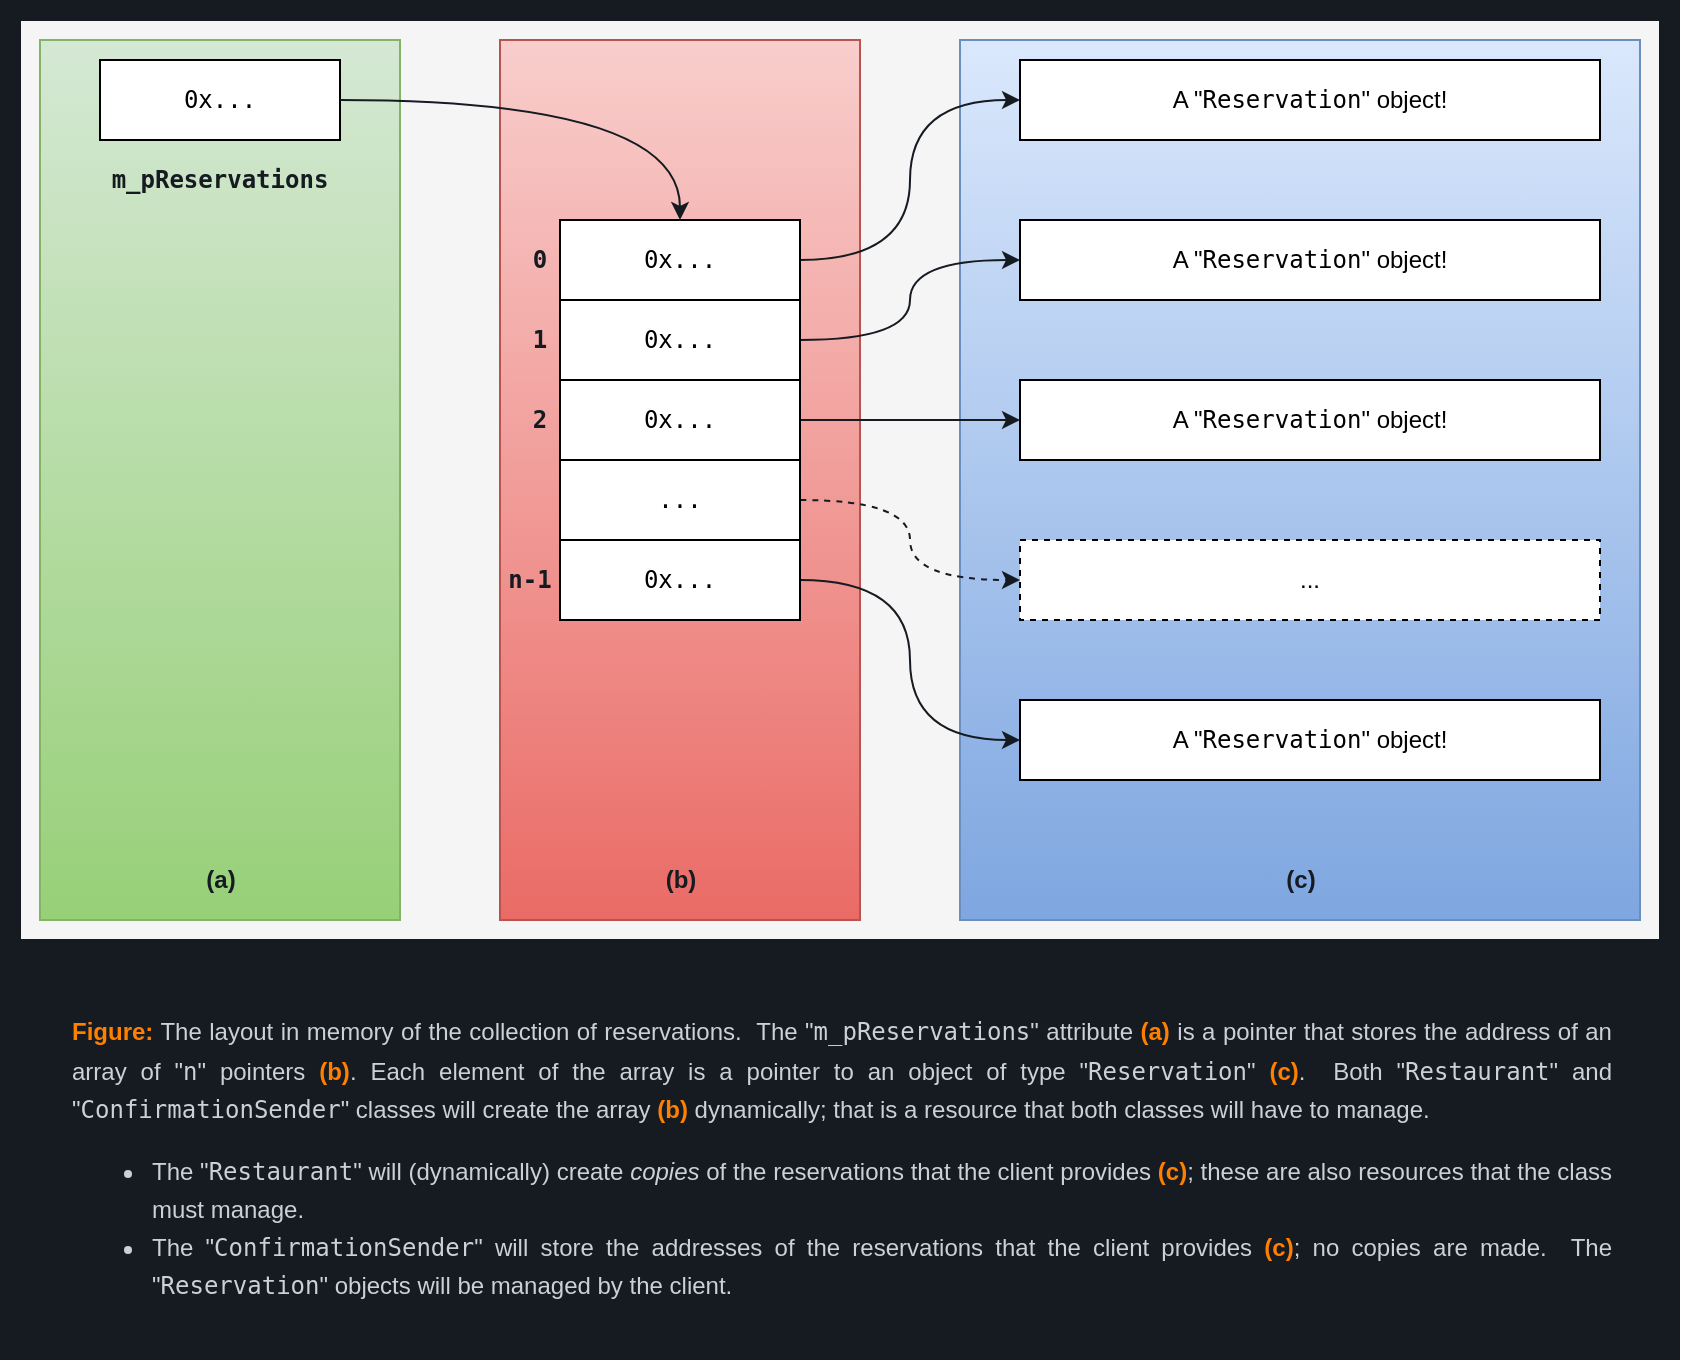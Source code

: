 <mxfile version="20.2.3" type="device"><diagram id="8pa5qwGoMI48iJjVg5Jw" name="Workshop #3: Reservations"><mxGraphModel dx="1422" dy="903" grid="1" gridSize="10" guides="1" tooltips="1" connect="1" arrows="1" fold="1" page="1" pageScale="1" pageWidth="1600" pageHeight="900" math="0" shadow="0"><root><mxCell id="0"/><mxCell id="1" parent="0"/><mxCell id="gVB9HH9hXqsjeoAghcTL-40" value="" style="group" parent="1" vertex="1" connectable="0"><mxGeometry width="840" height="480" as="geometry"/></mxCell><mxCell id="gVB9HH9hXqsjeoAghcTL-39" value="" style="rounded=0;whiteSpace=wrap;html=1;dashed=1;gradientDirection=south;fillColor=#161B22;strokeColor=none;fontColor=#333333;" parent="gVB9HH9hXqsjeoAghcTL-40" vertex="1"><mxGeometry width="840" height="480" as="geometry"/></mxCell><mxCell id="gVB9HH9hXqsjeoAghcTL-38" value="" style="rounded=0;whiteSpace=wrap;html=1;gradientDirection=south;fillColor=#f5f5f5;strokeColor=#161B22;fontColor=#333333;strokeWidth=1;perimeterSpacing=1;" parent="gVB9HH9hXqsjeoAghcTL-40" vertex="1"><mxGeometry x="10" y="10" width="820" height="460" as="geometry"/></mxCell><mxCell id="gVB9HH9hXqsjeoAghcTL-24" value="" style="rounded=0;whiteSpace=wrap;html=1;fillColor=#dae8fc;strokeColor=#6c8ebf;gradientColor=#7ea6e0;gradientDirection=south;" parent="1" vertex="1"><mxGeometry x="480" y="20" width="340" height="440" as="geometry"/></mxCell><mxCell id="gVB9HH9hXqsjeoAghcTL-22" value="" style="rounded=0;whiteSpace=wrap;html=1;fillColor=#f8cecc;strokeColor=#b85450;gradientColor=#ea6b66;" parent="1" vertex="1"><mxGeometry x="250" y="20" width="180" height="440" as="geometry"/></mxCell><mxCell id="gVB9HH9hXqsjeoAghcTL-21" value="" style="rounded=0;whiteSpace=wrap;html=1;fillColor=#d5e8d4;strokeColor=#82b366;gradientColor=#97d077;" parent="1" vertex="1"><mxGeometry x="20" y="20" width="180" height="440" as="geometry"/></mxCell><mxCell id="gVB9HH9hXqsjeoAghcTL-1" value="0x..." style="rounded=0;whiteSpace=wrap;html=1;fontFamily=monospace;" parent="1" vertex="1"><mxGeometry x="50" y="30" width="120" height="40" as="geometry"/></mxCell><mxCell id="gVB9HH9hXqsjeoAghcTL-8" value="" style="endArrow=classic;html=1;rounded=0;exitX=1;exitY=0.5;exitDx=0;exitDy=0;entryX=0.5;entryY=0;entryDx=0;entryDy=0;edgeStyle=orthogonalEdgeStyle;curved=1;strokeWidth=1;strokeColor=#161B22;" parent="1" source="gVB9HH9hXqsjeoAghcTL-1" target="gVB9HH9hXqsjeoAghcTL-2" edge="1"><mxGeometry width="50" height="50" relative="1" as="geometry"><mxPoint x="420" y="280" as="sourcePoint"/><mxPoint x="470" y="230" as="targetPoint"/></mxGeometry></mxCell><mxCell id="gVB9HH9hXqsjeoAghcTL-9" value="A &quot;&lt;font face=&quot;monospace&quot;&gt;Reservation&lt;/font&gt;&quot; object!" style="rounded=0;whiteSpace=wrap;html=1;" parent="1" vertex="1"><mxGeometry x="510" y="30" width="290" height="40" as="geometry"/></mxCell><mxCell id="gVB9HH9hXqsjeoAghcTL-10" value="A &quot;&lt;font face=&quot;monospace&quot;&gt;Reservation&lt;/font&gt;&quot; object!" style="rounded=0;whiteSpace=wrap;html=1;" parent="1" vertex="1"><mxGeometry x="510" y="110" width="290" height="40" as="geometry"/></mxCell><mxCell id="gVB9HH9hXqsjeoAghcTL-11" value="A &quot;&lt;font face=&quot;monospace&quot;&gt;Reservation&lt;/font&gt;&quot; object!" style="rounded=0;whiteSpace=wrap;html=1;" parent="1" vertex="1"><mxGeometry x="510" y="190" width="290" height="40" as="geometry"/></mxCell><mxCell id="gVB9HH9hXqsjeoAghcTL-12" value="A &quot;&lt;font face=&quot;monospace&quot;&gt;Reservation&lt;/font&gt;&quot; object!" style="rounded=0;whiteSpace=wrap;html=1;" parent="1" vertex="1"><mxGeometry x="510" y="350" width="290" height="40" as="geometry"/></mxCell><mxCell id="gVB9HH9hXqsjeoAghcTL-13" value="" style="endArrow=classic;html=1;rounded=0;curved=1;exitX=1;exitY=0.5;exitDx=0;exitDy=0;entryX=0;entryY=0.5;entryDx=0;entryDy=0;edgeStyle=orthogonalEdgeStyle;strokeColor=#161B22;" parent="1" source="gVB9HH9hXqsjeoAghcTL-2" target="gVB9HH9hXqsjeoAghcTL-9" edge="1"><mxGeometry width="50" height="50" relative="1" as="geometry"><mxPoint x="420" y="280" as="sourcePoint"/><mxPoint x="470" y="230" as="targetPoint"/></mxGeometry></mxCell><mxCell id="gVB9HH9hXqsjeoAghcTL-14" value="" style="endArrow=classic;html=1;rounded=0;curved=1;exitX=1;exitY=0.5;exitDx=0;exitDy=0;entryX=0;entryY=0.5;entryDx=0;entryDy=0;edgeStyle=orthogonalEdgeStyle;strokeColor=#161B22;" parent="1" source="gVB9HH9hXqsjeoAghcTL-3" target="gVB9HH9hXqsjeoAghcTL-10" edge="1"><mxGeometry width="50" height="50" relative="1" as="geometry"><mxPoint x="410" y="140" as="sourcePoint"/><mxPoint x="490" y="60" as="targetPoint"/></mxGeometry></mxCell><mxCell id="gVB9HH9hXqsjeoAghcTL-15" value="" style="endArrow=classic;html=1;rounded=0;curved=1;exitX=1;exitY=0.5;exitDx=0;exitDy=0;entryX=0;entryY=0.5;entryDx=0;entryDy=0;strokeColor=#161B22;" parent="1" source="gVB9HH9hXqsjeoAghcTL-4" target="gVB9HH9hXqsjeoAghcTL-11" edge="1"><mxGeometry width="50" height="50" relative="1" as="geometry"><mxPoint x="420" y="150" as="sourcePoint"/><mxPoint x="500" y="70" as="targetPoint"/></mxGeometry></mxCell><mxCell id="gVB9HH9hXqsjeoAghcTL-16" value="" style="endArrow=classic;html=1;rounded=0;curved=1;exitX=1;exitY=0.5;exitDx=0;exitDy=0;entryX=0;entryY=0.5;entryDx=0;entryDy=0;edgeStyle=orthogonalEdgeStyle;strokeColor=#161B22;" parent="1" source="gVB9HH9hXqsjeoAghcTL-6" target="gVB9HH9hXqsjeoAghcTL-12" edge="1"><mxGeometry width="50" height="50" relative="1" as="geometry"><mxPoint x="410" y="220" as="sourcePoint"/><mxPoint x="490" y="220" as="targetPoint"/></mxGeometry></mxCell><mxCell id="gVB9HH9hXqsjeoAghcTL-19" value="..." style="rounded=0;whiteSpace=wrap;html=1;dashed=1;" parent="1" vertex="1"><mxGeometry x="510" y="270" width="290" height="40" as="geometry"/></mxCell><mxCell id="gVB9HH9hXqsjeoAghcTL-20" value="" style="endArrow=classic;html=1;rounded=0;curved=1;exitX=1;exitY=0.5;exitDx=0;exitDy=0;entryX=0;entryY=0.5;entryDx=0;entryDy=0;edgeStyle=orthogonalEdgeStyle;dashed=1;strokeColor=#161B22;" parent="1" source="gVB9HH9hXqsjeoAghcTL-5" target="gVB9HH9hXqsjeoAghcTL-19" edge="1"><mxGeometry width="50" height="50" relative="1" as="geometry"><mxPoint x="410" y="180" as="sourcePoint"/><mxPoint x="490" y="140" as="targetPoint"/></mxGeometry></mxCell><mxCell id="gVB9HH9hXqsjeoAghcTL-25" value="(a)" style="text;strokeColor=none;fillColor=none;html=1;fontSize=12;fontStyle=1;verticalAlign=middle;align=center;dashed=1;fontColor=#161B22;" parent="1" vertex="1"><mxGeometry x="70" y="420" width="80" height="40" as="geometry"/></mxCell><mxCell id="gVB9HH9hXqsjeoAghcTL-26" value="(b)" style="text;strokeColor=none;fillColor=none;html=1;fontSize=12;fontStyle=1;verticalAlign=middle;align=center;dashed=1;fontColor=#161B22;" parent="1" vertex="1"><mxGeometry x="300" y="420" width="80" height="40" as="geometry"/></mxCell><mxCell id="gVB9HH9hXqsjeoAghcTL-27" value="(c)" style="text;strokeColor=none;fillColor=none;html=1;fontSize=12;fontStyle=1;verticalAlign=middle;align=center;dashed=1;fontColor=#161B22;" parent="1" vertex="1"><mxGeometry x="610" y="420" width="80" height="40" as="geometry"/></mxCell><mxCell id="gVB9HH9hXqsjeoAghcTL-28" value="&lt;div style=&quot;text-align: justify; line-height: 1.6; color: #c9d1d9;&quot;&gt;&lt;p&gt;&lt;b&gt;&lt;font color=&quot;#ff8000&quot;&gt;Figure:&lt;/font&gt;&lt;/b&gt; The layout in memory of the collection of reservations.&amp;nbsp; The &quot;&lt;font face=&quot;monospace&quot;&gt;m_pReservations&lt;/font&gt;&quot; attribute &lt;b&gt;&lt;font color=&quot;#ff8000&quot;&gt;(a)&lt;/font&gt;&lt;/b&gt; is a pointer that stores the address of an array of &quot;&lt;font face=&quot;monospace&quot;&gt;n&lt;/font&gt;&quot; pointers &lt;b&gt;&lt;font color=&quot;#ff8000&quot;&gt;(b)&lt;/font&gt;&lt;/b&gt;. Each element of the array is a pointer to an object of type &quot;&lt;font face=&quot;monospace&quot;&gt;Reservation&lt;/font&gt;&quot; &lt;b&gt;&lt;font color=&quot;#ff8000&quot;&gt;(c)&lt;/font&gt;&lt;/b&gt;.&amp;nbsp; Both &quot;&lt;font face=&quot;monospace&quot;&gt;Restaurant&lt;/font&gt;&quot; and &quot;&lt;font face=&quot;monospace&quot;&gt;ConfirmationSender&lt;/font&gt;&quot; classes will create the array &lt;b&gt;&lt;font color=&quot;#ff8000&quot;&gt;(b)&lt;/font&gt;&lt;/b&gt; dynamically; that is a resource that both classes will have to manage.&lt;/p&gt;&lt;p&gt;&lt;/p&gt;&lt;ul&gt;&lt;li&gt;The &quot;&lt;font face=&quot;monospace&quot;&gt;Restaurant&lt;/font&gt;&quot; will (dynamically) create &lt;em&gt;copies&lt;/em&gt; of the reservations that the client provides &lt;b&gt;&lt;font color=&quot;#ff8000&quot;&gt;(c)&lt;/font&gt;&lt;/b&gt;; these are also resources that the class must manage.&lt;/li&gt;&lt;li&gt;The &quot;&lt;font face=&quot;monospace&quot;&gt;ConfirmationSender&lt;/font&gt;&quot; will store the addresses of the reservations that the client provides &lt;b&gt;&lt;font color=&quot;#ff8000&quot;&gt;(c)&lt;/font&gt;&lt;/b&gt;; no copies are made.&amp;nbsp; The &quot;&lt;font face=&quot;monospace&quot;&gt;Reservation&lt;/font&gt;&quot; objects will be managed by the client.&lt;/li&gt;&lt;/ul&gt;&lt;/div&gt;" style="text;html=1;strokeColor=none;fillColor=#161B22;align=left;verticalAlign=middle;whiteSpace=wrap;rounded=0;dashed=1;fontSize=12;spacing=36;fontStyle=0" parent="1" vertex="1"><mxGeometry y="480" width="840" height="200" as="geometry"/></mxCell><mxCell id="gVB9HH9hXqsjeoAghcTL-29" value="0" style="text;html=1;align=center;verticalAlign=middle;whiteSpace=wrap;rounded=0;dashed=1;fontSize=12;fontFamily=monospace;fontStyle=1;labelBackgroundColor=none;labelBorderColor=none;fontColor=#161B22;" parent="1" vertex="1"><mxGeometry x="260" y="120" width="20" height="20" as="geometry"/></mxCell><mxCell id="gVB9HH9hXqsjeoAghcTL-30" value="" style="group;rounded=0;shadow=0;fontFamily=monospace;verticalAlign=middle;" parent="1" vertex="1" connectable="0"><mxGeometry x="280" y="110" width="120" height="200" as="geometry"/></mxCell><mxCell id="gVB9HH9hXqsjeoAghcTL-2" value="0x..." style="rounded=0;whiteSpace=wrap;html=1;fontFamily=monospace;" parent="gVB9HH9hXqsjeoAghcTL-30" vertex="1"><mxGeometry width="120" height="40" as="geometry"/></mxCell><mxCell id="gVB9HH9hXqsjeoAghcTL-3" value="0x..." style="rounded=0;whiteSpace=wrap;html=1;fontFamily=monospace;" parent="gVB9HH9hXqsjeoAghcTL-30" vertex="1"><mxGeometry y="40" width="120" height="40" as="geometry"/></mxCell><mxCell id="gVB9HH9hXqsjeoAghcTL-4" value="0x..." style="rounded=0;whiteSpace=wrap;html=1;fontFamily=monospace;" parent="gVB9HH9hXqsjeoAghcTL-30" vertex="1"><mxGeometry y="80" width="120" height="40" as="geometry"/></mxCell><mxCell id="gVB9HH9hXqsjeoAghcTL-5" value="..." style="rounded=0;whiteSpace=wrap;html=1;fontFamily=monospace;" parent="gVB9HH9hXqsjeoAghcTL-30" vertex="1"><mxGeometry y="120" width="120" height="40" as="geometry"/></mxCell><mxCell id="gVB9HH9hXqsjeoAghcTL-6" value="0x..." style="rounded=0;whiteSpace=wrap;html=1;fontFamily=monospace;" parent="gVB9HH9hXqsjeoAghcTL-30" vertex="1"><mxGeometry y="160" width="120" height="40" as="geometry"/></mxCell><mxCell id="gVB9HH9hXqsjeoAghcTL-32" value="1" style="text;html=1;align=center;verticalAlign=middle;whiteSpace=wrap;rounded=0;dashed=1;fontSize=12;fontFamily=monospace;fontStyle=1;labelBackgroundColor=none;labelBorderColor=none;fontColor=#161B22;" parent="1" vertex="1"><mxGeometry x="260" y="160" width="20" height="20" as="geometry"/></mxCell><mxCell id="gVB9HH9hXqsjeoAghcTL-33" value="2" style="text;html=1;align=center;verticalAlign=middle;whiteSpace=wrap;rounded=0;dashed=1;fontSize=12;fontFamily=monospace;fontStyle=1;labelBackgroundColor=none;labelBorderColor=none;fontColor=#161B22;" parent="1" vertex="1"><mxGeometry x="260" y="200" width="20" height="20" as="geometry"/></mxCell><mxCell id="gVB9HH9hXqsjeoAghcTL-36" value="n-1" style="text;html=1;align=center;verticalAlign=middle;whiteSpace=wrap;rounded=0;dashed=1;fontSize=12;fontFamily=monospace;fontStyle=1;labelBackgroundColor=none;labelBorderColor=none;fontColor=#161B22;" parent="1" vertex="1"><mxGeometry x="250" y="280" width="30" height="20" as="geometry"/></mxCell><mxCell id="gVB9HH9hXqsjeoAghcTL-37" value="m_pReservations" style="text;html=1;align=center;verticalAlign=middle;whiteSpace=wrap;rounded=0;dashed=1;fontSize=12;fontFamily=monospace;fontStyle=1;labelBackgroundColor=none;labelBorderColor=none;fontColor=#161B22;" parent="1" vertex="1"><mxGeometry x="50" y="80" width="120" height="20" as="geometry"/></mxCell></root></mxGraphModel></diagram></mxfile>